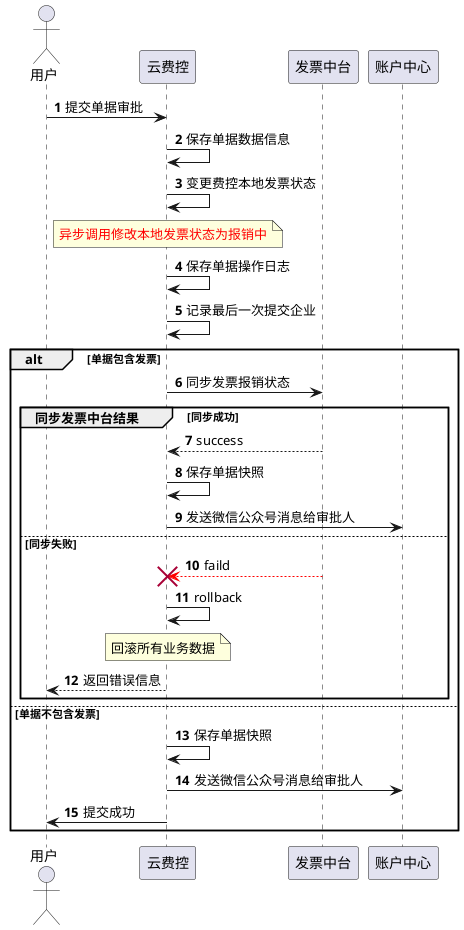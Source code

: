 @startuml
'https://plantuml.com/sequence-diagram

autonumber
actor 用户
用户 -> 云费控:提交单据审批
云费控 -> 云费控:保存单据数据信息
云费控 -> 云费控:变更费控本地发票状态
note OVER 云费控
 <color #Red>异步调用修改本地发票状态为报销中</color>
end note
云费控 -> 云费控:保存单据操作日志
云费控 -> 云费控:记录最后一次提交企业
alt 单据包含发票
 云费控 -> 发票中台: 同步发票报销状态
 group 同步发票中台结果 [同步成功]
 发票中台 --> 云费控:success
 云费控 -> 云费控:保存单据快照
 云费控 -> 账户中心:发送微信公众号消息给审批人
 else 同步失败
 发票中台 [#Red]-->云费控 !!: faild
 云费控 -> 云费控:rollback

 note OVER 云费控
  回滚所有业务数据
 end note
 云费控 --> 用户: 返回错误信息
 end
else 单据不包含发票
 云费控 -> 云费控:保存单据快照
 云费控 -> 账户中心:发送微信公众号消息给审批人
 云费控 -> 用户:提交成功
end

@endumlA